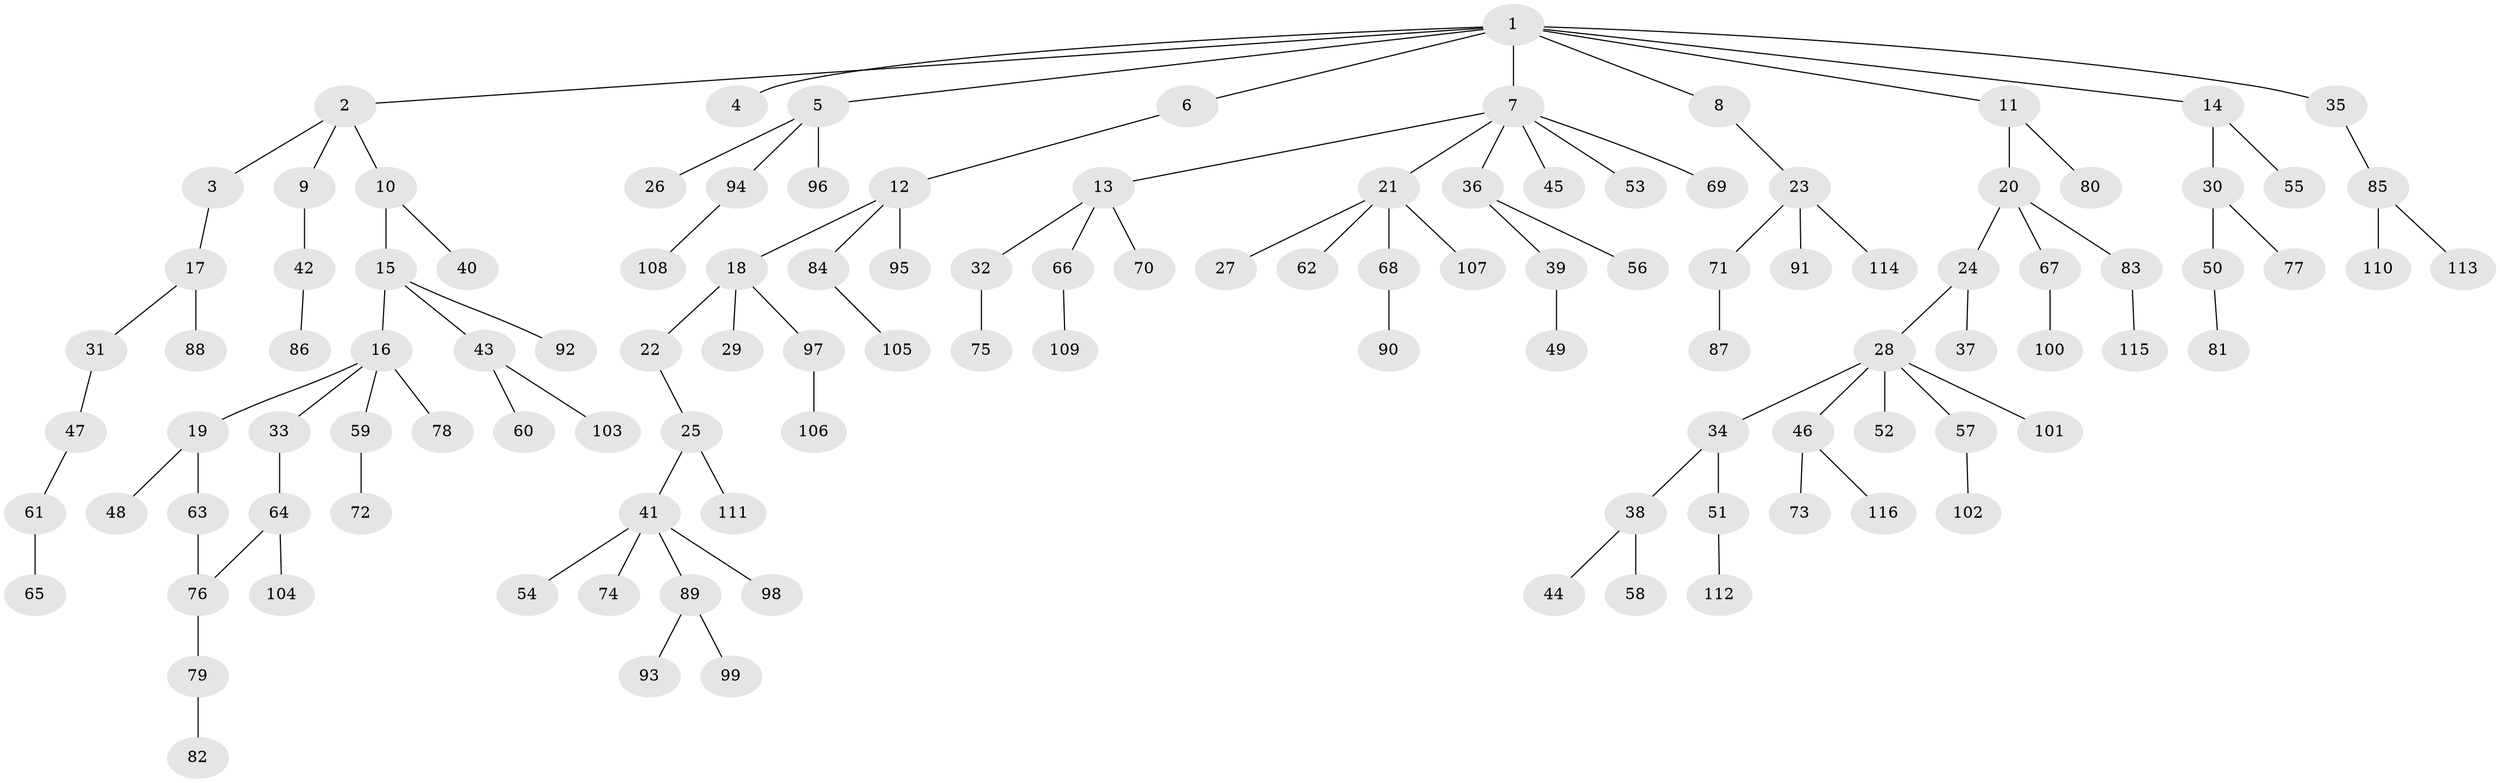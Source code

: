 // coarse degree distribution, {10: 0.01282051282051282, 4: 0.07692307692307693, 1: 0.5641025641025641, 3: 0.07692307692307693, 2: 0.20512820512820512, 6: 0.01282051282051282, 5: 0.038461538461538464, 7: 0.01282051282051282}
// Generated by graph-tools (version 1.1) at 2025/51/02/27/25 19:51:36]
// undirected, 116 vertices, 116 edges
graph export_dot {
graph [start="1"]
  node [color=gray90,style=filled];
  1;
  2;
  3;
  4;
  5;
  6;
  7;
  8;
  9;
  10;
  11;
  12;
  13;
  14;
  15;
  16;
  17;
  18;
  19;
  20;
  21;
  22;
  23;
  24;
  25;
  26;
  27;
  28;
  29;
  30;
  31;
  32;
  33;
  34;
  35;
  36;
  37;
  38;
  39;
  40;
  41;
  42;
  43;
  44;
  45;
  46;
  47;
  48;
  49;
  50;
  51;
  52;
  53;
  54;
  55;
  56;
  57;
  58;
  59;
  60;
  61;
  62;
  63;
  64;
  65;
  66;
  67;
  68;
  69;
  70;
  71;
  72;
  73;
  74;
  75;
  76;
  77;
  78;
  79;
  80;
  81;
  82;
  83;
  84;
  85;
  86;
  87;
  88;
  89;
  90;
  91;
  92;
  93;
  94;
  95;
  96;
  97;
  98;
  99;
  100;
  101;
  102;
  103;
  104;
  105;
  106;
  107;
  108;
  109;
  110;
  111;
  112;
  113;
  114;
  115;
  116;
  1 -- 2;
  1 -- 4;
  1 -- 5;
  1 -- 6;
  1 -- 7;
  1 -- 8;
  1 -- 11;
  1 -- 14;
  1 -- 35;
  2 -- 3;
  2 -- 9;
  2 -- 10;
  3 -- 17;
  5 -- 26;
  5 -- 94;
  5 -- 96;
  6 -- 12;
  7 -- 13;
  7 -- 21;
  7 -- 36;
  7 -- 45;
  7 -- 53;
  7 -- 69;
  8 -- 23;
  9 -- 42;
  10 -- 15;
  10 -- 40;
  11 -- 20;
  11 -- 80;
  12 -- 18;
  12 -- 84;
  12 -- 95;
  13 -- 32;
  13 -- 66;
  13 -- 70;
  14 -- 30;
  14 -- 55;
  15 -- 16;
  15 -- 43;
  15 -- 92;
  16 -- 19;
  16 -- 33;
  16 -- 59;
  16 -- 78;
  17 -- 31;
  17 -- 88;
  18 -- 22;
  18 -- 29;
  18 -- 97;
  19 -- 48;
  19 -- 63;
  20 -- 24;
  20 -- 67;
  20 -- 83;
  21 -- 27;
  21 -- 62;
  21 -- 68;
  21 -- 107;
  22 -- 25;
  23 -- 71;
  23 -- 91;
  23 -- 114;
  24 -- 28;
  24 -- 37;
  25 -- 41;
  25 -- 111;
  28 -- 34;
  28 -- 46;
  28 -- 52;
  28 -- 57;
  28 -- 101;
  30 -- 50;
  30 -- 77;
  31 -- 47;
  32 -- 75;
  33 -- 64;
  34 -- 38;
  34 -- 51;
  35 -- 85;
  36 -- 39;
  36 -- 56;
  38 -- 44;
  38 -- 58;
  39 -- 49;
  41 -- 54;
  41 -- 74;
  41 -- 89;
  41 -- 98;
  42 -- 86;
  43 -- 60;
  43 -- 103;
  46 -- 73;
  46 -- 116;
  47 -- 61;
  50 -- 81;
  51 -- 112;
  57 -- 102;
  59 -- 72;
  61 -- 65;
  63 -- 76;
  64 -- 76;
  64 -- 104;
  66 -- 109;
  67 -- 100;
  68 -- 90;
  71 -- 87;
  76 -- 79;
  79 -- 82;
  83 -- 115;
  84 -- 105;
  85 -- 110;
  85 -- 113;
  89 -- 93;
  89 -- 99;
  94 -- 108;
  97 -- 106;
}
